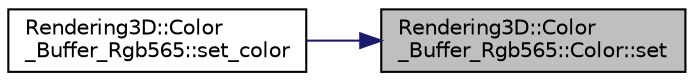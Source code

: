 digraph "Rendering3D::Color_Buffer_Rgb565::Color::set"
{
 // LATEX_PDF_SIZE
  edge [fontname="Helvetica",fontsize="10",labelfontname="Helvetica",labelfontsize="10"];
  node [fontname="Helvetica",fontsize="10",shape=record];
  rankdir="RL";
  Node1 [label="Rendering3D::Color\l_Buffer_Rgb565::Color::set",height=0.2,width=0.4,color="black", fillcolor="grey75", style="filled", fontcolor="black",tooltip=" "];
  Node1 -> Node2 [dir="back",color="midnightblue",fontsize="10",style="solid",fontname="Helvetica"];
  Node2 [label="Rendering3D::Color\l_Buffer_Rgb565::set_color",height=0.2,width=0.4,color="black", fillcolor="white", style="filled",URL="$class_rendering3_d_1_1_color___buffer___rgb565.html#a76179cae4ca29564bdb11f7f466425c0",tooltip=" "];
}
